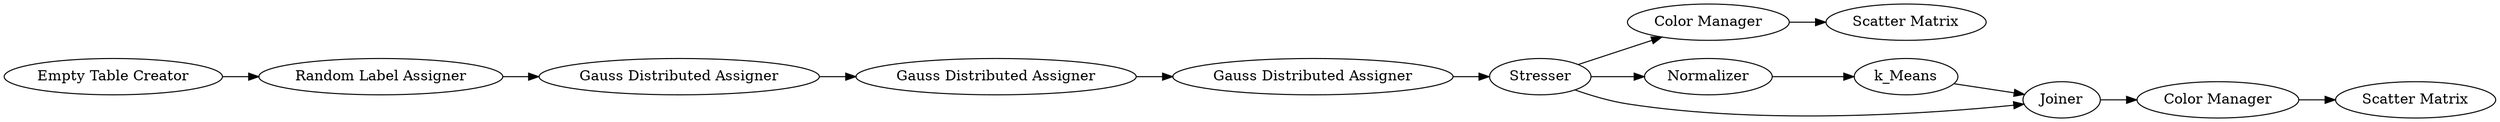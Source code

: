 digraph {
	1 [label="Empty Table Creator"]
	2 [label="Random Label Assigner"]
	3 [label="Gauss Distributed Assigner"]
	4 [label="Color Manager"]
	6 [label="Gauss Distributed Assigner"]
	7 [label="Gauss Distributed Assigner"]
	8 [label="Scatter Matrix"]
	10 [label=Normalizer]
	13 [label=Joiner]
	15 [label="Color Manager"]
	16 [label="Scatter Matrix"]
	17 [label=Stresser]
	18 [label=k_Means]
	1 -> 2
	2 -> 3
	3 -> 6
	4 -> 8
	6 -> 7
	7 -> 17
	10 -> 18
	13 -> 15
	15 -> 16
	17 -> 4
	17 -> 10
	17 -> 13
	18 -> 13
	rankdir=LR
}
